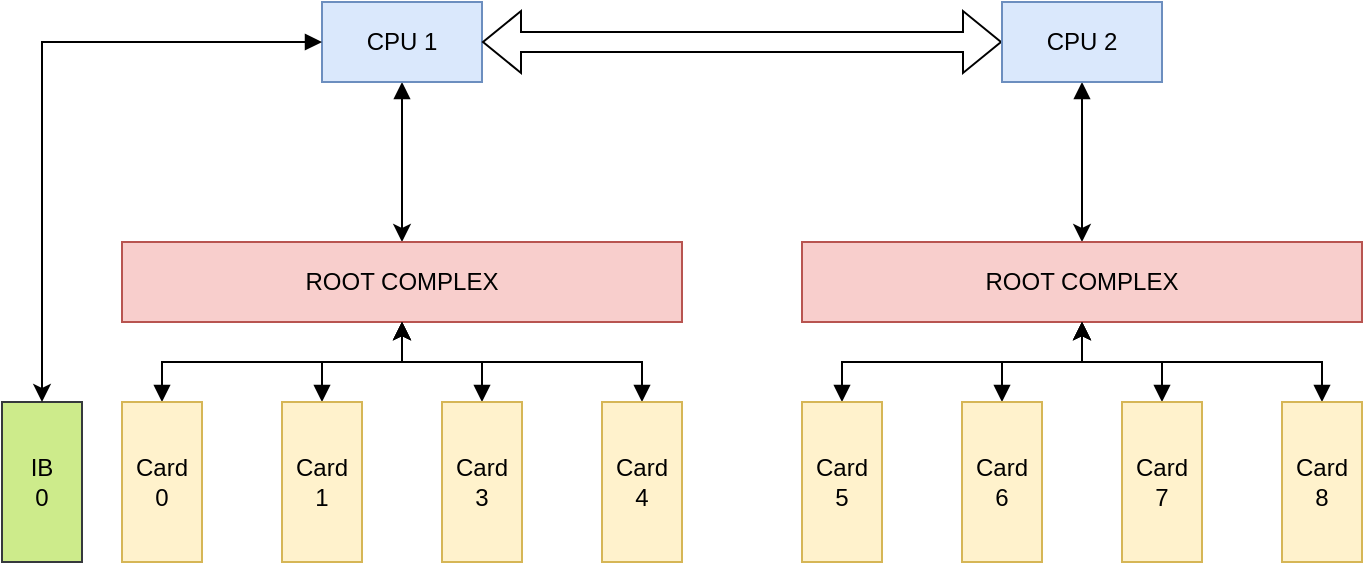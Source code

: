 <mxfile version="22.1.0" type="github">
  <diagram name="Page-1" id="XmPNa1MfjZeusMsPA59o">
    <mxGraphModel dx="1122" dy="718" grid="1" gridSize="10" guides="1" tooltips="1" connect="1" arrows="1" fold="1" page="1" pageScale="1" pageWidth="850" pageHeight="1100" math="0" shadow="0">
      <root>
        <mxCell id="0" />
        <mxCell id="1" parent="0" />
        <mxCell id="ud7BEZOwSbMy2_7-YPSq-1" value="" style="edgeStyle=orthogonalEdgeStyle;rounded=0;orthogonalLoop=1;jettySize=auto;html=1;startArrow=block;startFill=1;" edge="1" parent="1" source="ud7BEZOwSbMy2_7-YPSq-2" target="ud7BEZOwSbMy2_7-YPSq-6">
          <mxGeometry relative="1" as="geometry" />
        </mxCell>
        <mxCell id="ud7BEZOwSbMy2_7-YPSq-2" value="CPU 1" style="rounded=0;whiteSpace=wrap;html=1;fillColor=#dae8fc;strokeColor=#6c8ebf;" vertex="1" parent="1">
          <mxGeometry x="160" y="520" width="80" height="40" as="geometry" />
        </mxCell>
        <mxCell id="ud7BEZOwSbMy2_7-YPSq-3" value="" style="edgeStyle=orthogonalEdgeStyle;rounded=0;orthogonalLoop=1;jettySize=auto;html=1;shape=flexArrow;endArrow=block;startArrow=block;" edge="1" parent="1" source="ud7BEZOwSbMy2_7-YPSq-5" target="ud7BEZOwSbMy2_7-YPSq-2">
          <mxGeometry relative="1" as="geometry" />
        </mxCell>
        <mxCell id="ud7BEZOwSbMy2_7-YPSq-4" value="" style="edgeStyle=orthogonalEdgeStyle;rounded=0;orthogonalLoop=1;jettySize=auto;html=1;startArrow=block;startFill=1;" edge="1" parent="1" source="ud7BEZOwSbMy2_7-YPSq-5" target="ud7BEZOwSbMy2_7-YPSq-7">
          <mxGeometry relative="1" as="geometry" />
        </mxCell>
        <mxCell id="ud7BEZOwSbMy2_7-YPSq-5" value="CPU 2" style="rounded=0;whiteSpace=wrap;html=1;fillColor=#dae8fc;strokeColor=#6c8ebf;" vertex="1" parent="1">
          <mxGeometry x="500" y="520" width="80" height="40" as="geometry" />
        </mxCell>
        <mxCell id="ud7BEZOwSbMy2_7-YPSq-6" value="ROOT COMPLEX" style="rounded=0;whiteSpace=wrap;html=1;fillColor=#f8cecc;strokeColor=#b85450;" vertex="1" parent="1">
          <mxGeometry x="60" y="640" width="280" height="40" as="geometry" />
        </mxCell>
        <mxCell id="ud7BEZOwSbMy2_7-YPSq-7" value="ROOT COMPLEX" style="rounded=0;whiteSpace=wrap;html=1;fillColor=#f8cecc;strokeColor=#b85450;" vertex="1" parent="1">
          <mxGeometry x="400" y="640" width="280" height="40" as="geometry" />
        </mxCell>
        <mxCell id="ud7BEZOwSbMy2_7-YPSq-8" value="" style="edgeStyle=orthogonalEdgeStyle;rounded=0;orthogonalLoop=1;jettySize=auto;html=1;startArrow=block;startFill=1;" edge="1" parent="1" source="ud7BEZOwSbMy2_7-YPSq-9" target="ud7BEZOwSbMy2_7-YPSq-6">
          <mxGeometry relative="1" as="geometry" />
        </mxCell>
        <mxCell id="ud7BEZOwSbMy2_7-YPSq-9" value="Card&lt;br&gt;0" style="rounded=0;whiteSpace=wrap;html=1;fillColor=#fff2cc;strokeColor=#d6b656;" vertex="1" parent="1">
          <mxGeometry x="60" y="720" width="40" height="80" as="geometry" />
        </mxCell>
        <mxCell id="ud7BEZOwSbMy2_7-YPSq-10" value="" style="edgeStyle=orthogonalEdgeStyle;rounded=0;orthogonalLoop=1;jettySize=auto;html=1;startArrow=block;startFill=1;" edge="1" parent="1" source="ud7BEZOwSbMy2_7-YPSq-11" target="ud7BEZOwSbMy2_7-YPSq-6">
          <mxGeometry relative="1" as="geometry" />
        </mxCell>
        <mxCell id="ud7BEZOwSbMy2_7-YPSq-11" value="Card&lt;br style=&quot;border-color: var(--border-color);&quot;&gt;1" style="rounded=0;whiteSpace=wrap;html=1;fillColor=#fff2cc;strokeColor=#d6b656;" vertex="1" parent="1">
          <mxGeometry x="140" y="720" width="40" height="80" as="geometry" />
        </mxCell>
        <mxCell id="ud7BEZOwSbMy2_7-YPSq-12" value="" style="edgeStyle=orthogonalEdgeStyle;rounded=0;orthogonalLoop=1;jettySize=auto;html=1;startArrow=block;startFill=1;" edge="1" parent="1" source="ud7BEZOwSbMy2_7-YPSq-13" target="ud7BEZOwSbMy2_7-YPSq-6">
          <mxGeometry relative="1" as="geometry" />
        </mxCell>
        <mxCell id="ud7BEZOwSbMy2_7-YPSq-13" value="Card&lt;br style=&quot;border-color: var(--border-color);&quot;&gt;3" style="rounded=0;whiteSpace=wrap;html=1;fillColor=#fff2cc;strokeColor=#d6b656;" vertex="1" parent="1">
          <mxGeometry x="220" y="720" width="40" height="80" as="geometry" />
        </mxCell>
        <mxCell id="ud7BEZOwSbMy2_7-YPSq-14" value="" style="edgeStyle=orthogonalEdgeStyle;rounded=0;orthogonalLoop=1;jettySize=auto;html=1;startArrow=block;startFill=1;" edge="1" parent="1" source="ud7BEZOwSbMy2_7-YPSq-15" target="ud7BEZOwSbMy2_7-YPSq-6">
          <mxGeometry relative="1" as="geometry" />
        </mxCell>
        <mxCell id="ud7BEZOwSbMy2_7-YPSq-15" value="Card&lt;br style=&quot;border-color: var(--border-color);&quot;&gt;4" style="rounded=0;whiteSpace=wrap;html=1;fillColor=#fff2cc;strokeColor=#d6b656;" vertex="1" parent="1">
          <mxGeometry x="300" y="720" width="40" height="80" as="geometry" />
        </mxCell>
        <mxCell id="ud7BEZOwSbMy2_7-YPSq-18" value="" style="edgeStyle=orthogonalEdgeStyle;rounded=0;orthogonalLoop=1;jettySize=auto;html=1;startArrow=block;startFill=1;" edge="1" parent="1" source="ud7BEZOwSbMy2_7-YPSq-19" target="ud7BEZOwSbMy2_7-YPSq-7">
          <mxGeometry relative="1" as="geometry" />
        </mxCell>
        <mxCell id="ud7BEZOwSbMy2_7-YPSq-19" value="Card&lt;br style=&quot;border-color: var(--border-color);&quot;&gt;5" style="rounded=0;whiteSpace=wrap;html=1;fillColor=#fff2cc;strokeColor=#d6b656;" vertex="1" parent="1">
          <mxGeometry x="400" y="720" width="40" height="80" as="geometry" />
        </mxCell>
        <mxCell id="ud7BEZOwSbMy2_7-YPSq-20" value="" style="edgeStyle=orthogonalEdgeStyle;rounded=0;orthogonalLoop=1;jettySize=auto;html=1;startArrow=block;startFill=1;" edge="1" parent="1" source="ud7BEZOwSbMy2_7-YPSq-21" target="ud7BEZOwSbMy2_7-YPSq-7">
          <mxGeometry relative="1" as="geometry" />
        </mxCell>
        <mxCell id="ud7BEZOwSbMy2_7-YPSq-21" value="Card&lt;br style=&quot;border-color: var(--border-color);&quot;&gt;6" style="rounded=0;whiteSpace=wrap;html=1;fillColor=#fff2cc;strokeColor=#d6b656;" vertex="1" parent="1">
          <mxGeometry x="480" y="720" width="40" height="80" as="geometry" />
        </mxCell>
        <mxCell id="ud7BEZOwSbMy2_7-YPSq-22" value="" style="edgeStyle=orthogonalEdgeStyle;rounded=0;orthogonalLoop=1;jettySize=auto;html=1;startArrow=block;startFill=1;" edge="1" parent="1" source="ud7BEZOwSbMy2_7-YPSq-23" target="ud7BEZOwSbMy2_7-YPSq-7">
          <mxGeometry relative="1" as="geometry" />
        </mxCell>
        <mxCell id="ud7BEZOwSbMy2_7-YPSq-23" value="Card&lt;br style=&quot;border-color: var(--border-color);&quot;&gt;7" style="rounded=0;whiteSpace=wrap;html=1;fillColor=#fff2cc;strokeColor=#d6b656;" vertex="1" parent="1">
          <mxGeometry x="560" y="720" width="40" height="80" as="geometry" />
        </mxCell>
        <mxCell id="ud7BEZOwSbMy2_7-YPSq-24" value="" style="edgeStyle=orthogonalEdgeStyle;rounded=0;orthogonalLoop=1;jettySize=auto;html=1;startArrow=block;startFill=1;" edge="1" parent="1" source="ud7BEZOwSbMy2_7-YPSq-25" target="ud7BEZOwSbMy2_7-YPSq-7">
          <mxGeometry relative="1" as="geometry" />
        </mxCell>
        <mxCell id="ud7BEZOwSbMy2_7-YPSq-25" value="Card&lt;br style=&quot;border-color: var(--border-color);&quot;&gt;8" style="rounded=0;whiteSpace=wrap;html=1;fillColor=#fff2cc;strokeColor=#d6b656;" vertex="1" parent="1">
          <mxGeometry x="640" y="720" width="40" height="80" as="geometry" />
        </mxCell>
        <mxCell id="ud7BEZOwSbMy2_7-YPSq-28" value="IB&lt;br&gt;0" style="rounded=0;whiteSpace=wrap;html=1;fillColor=#cdeb8b;strokeColor=#36393d;" vertex="1" parent="1">
          <mxGeometry y="720" width="40" height="80" as="geometry" />
        </mxCell>
        <mxCell id="ud7BEZOwSbMy2_7-YPSq-29" value="" style="edgeStyle=orthogonalEdgeStyle;rounded=0;orthogonalLoop=1;jettySize=auto;html=1;exitX=0;exitY=0.5;exitDx=0;exitDy=0;entryX=0.5;entryY=0;entryDx=0;entryDy=0;startArrow=block;startFill=1;" edge="1" parent="1" source="ud7BEZOwSbMy2_7-YPSq-2" target="ud7BEZOwSbMy2_7-YPSq-28">
          <mxGeometry relative="1" as="geometry">
            <mxPoint x="210" y="570" as="sourcePoint" />
            <mxPoint x="210" y="650" as="targetPoint" />
          </mxGeometry>
        </mxCell>
      </root>
    </mxGraphModel>
  </diagram>
</mxfile>
